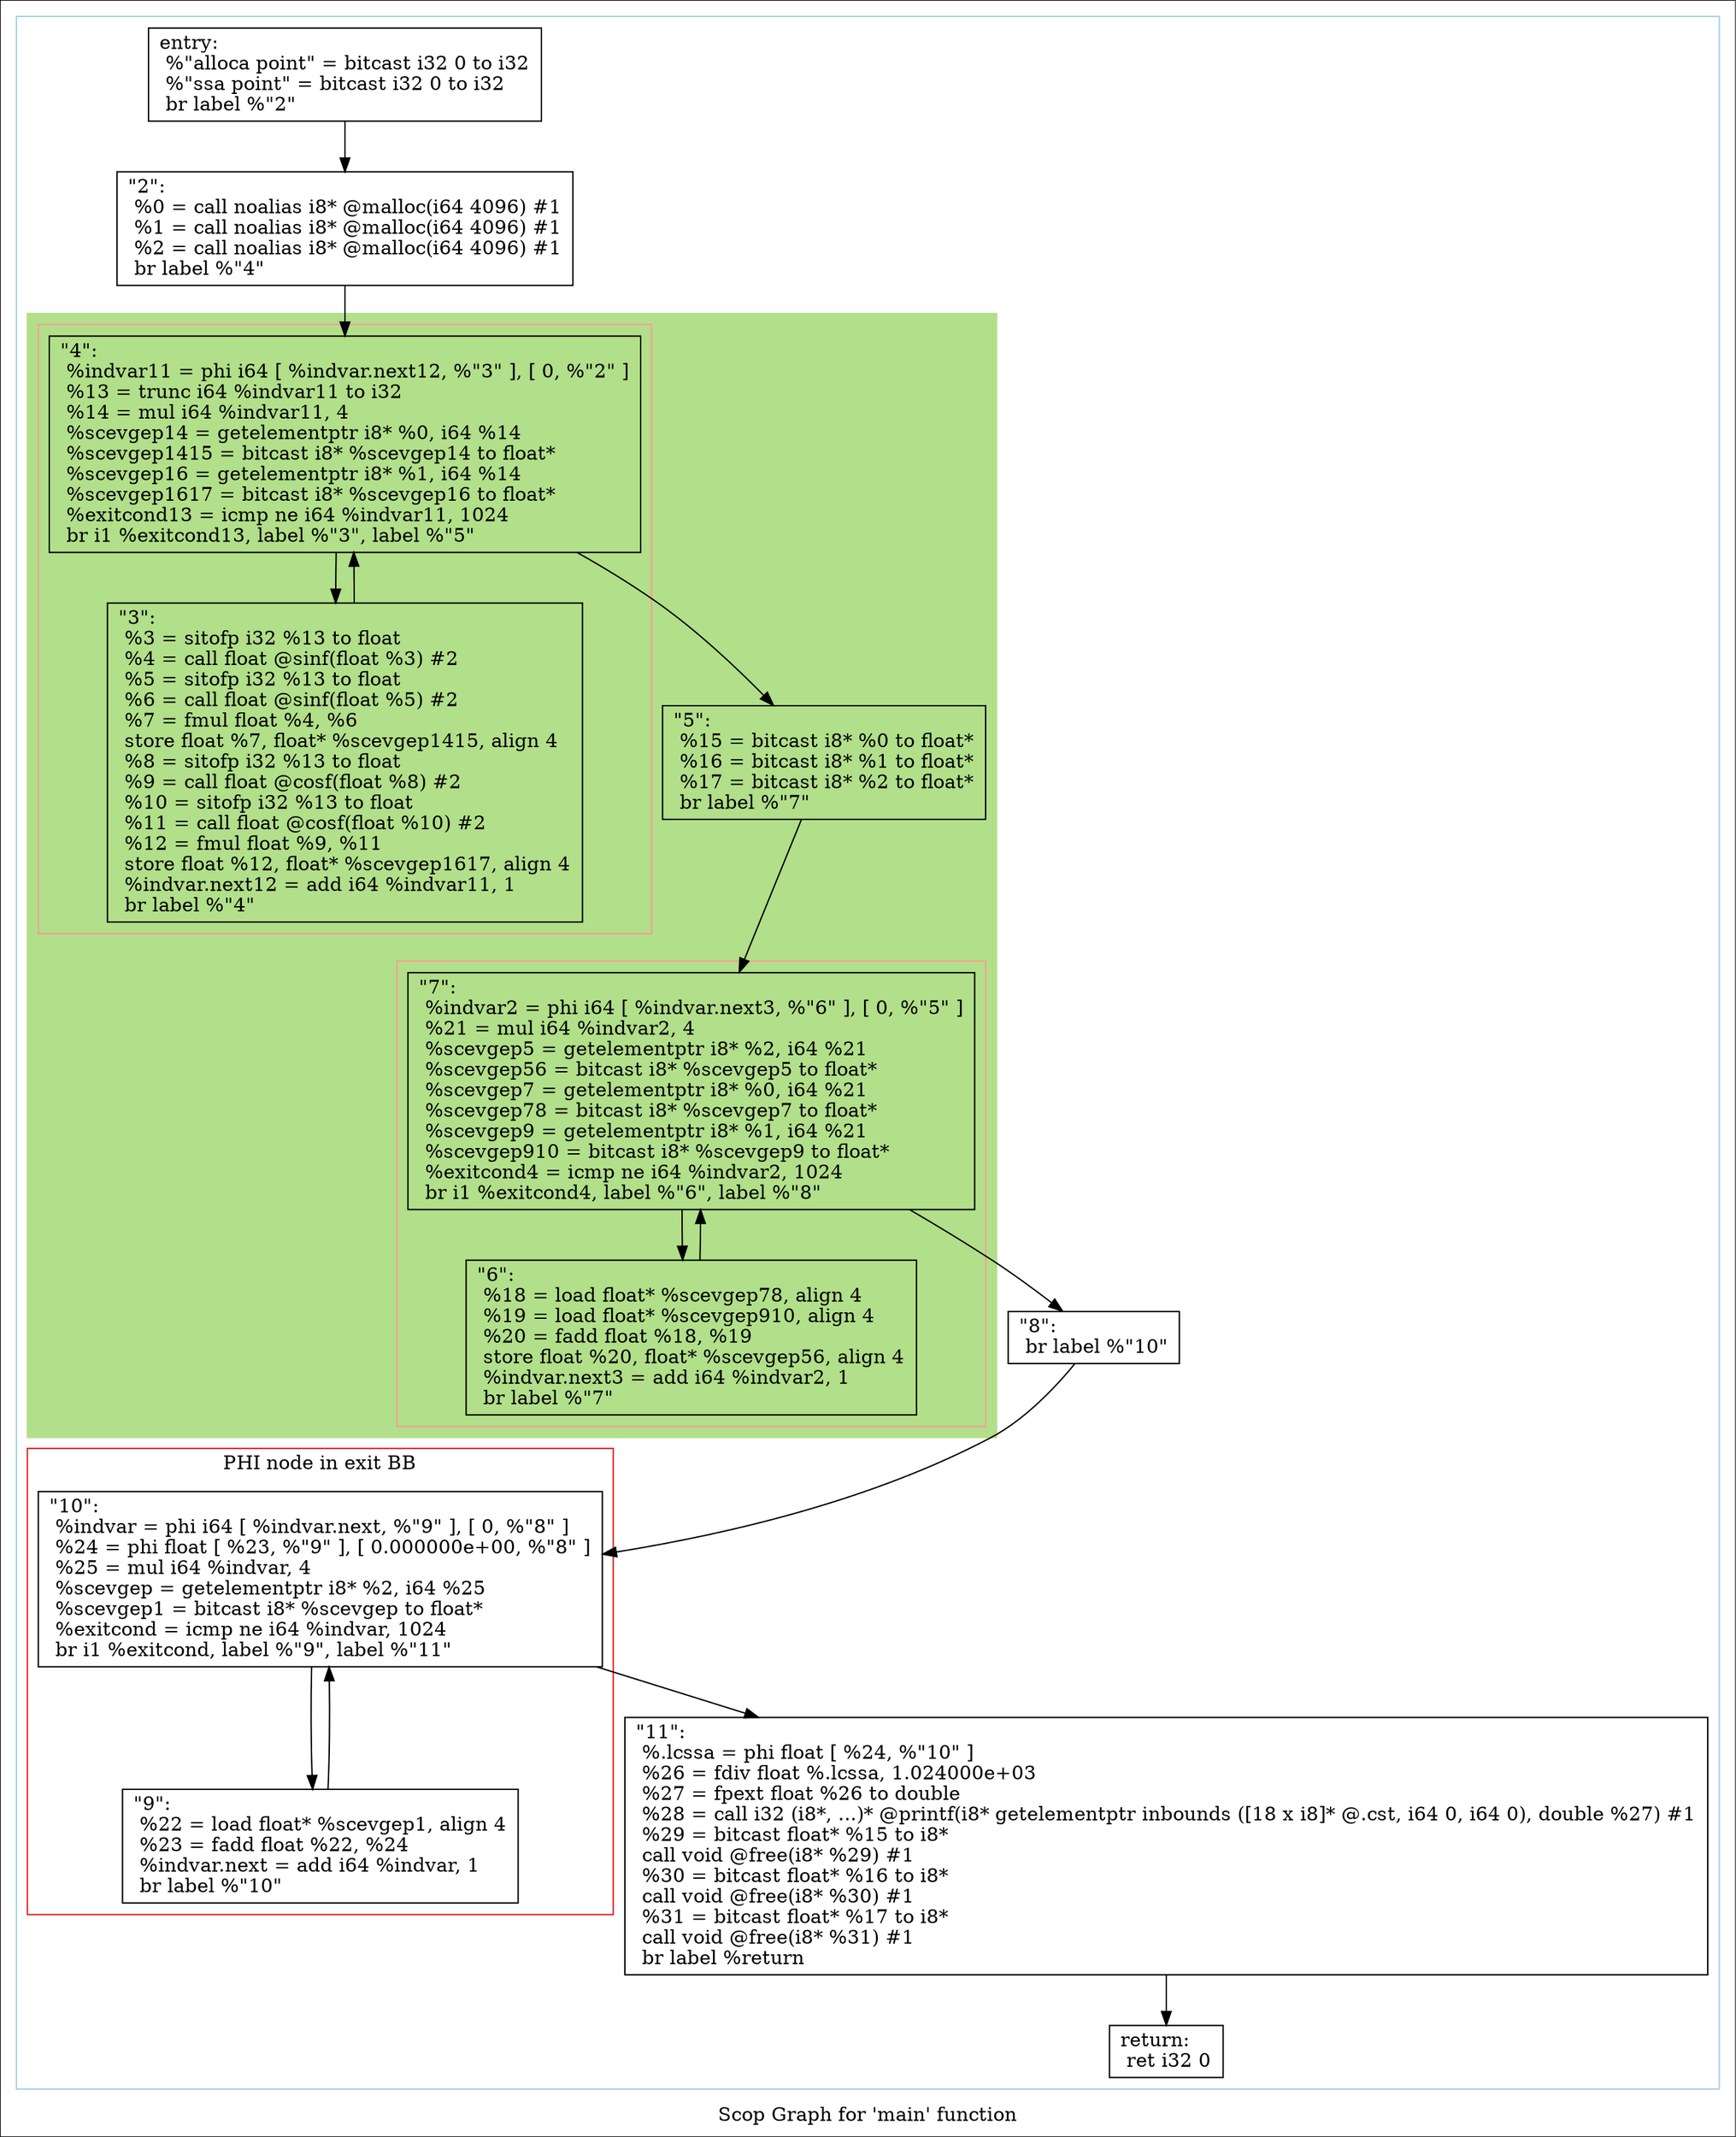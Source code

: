 digraph "Scop Graph for 'main' function" {
	label="Scop Graph for 'main' function";

	Node0x213d410 [shape=record,label="{entry:\l  %\"alloca point\" = bitcast i32 0 to i32\l  %\"ssa point\" = bitcast i32 0 to i32\l  br label %\"2\"\l}"];
	Node0x213d410 -> Node0x21370b0;
	Node0x21370b0 [shape=record,label="{\"2\":                                              \l  %0 = call noalias i8* @malloc(i64 4096) #1\l  %1 = call noalias i8* @malloc(i64 4096) #1\l  %2 = call noalias i8* @malloc(i64 4096) #1\l  br label %\"4\"\l}"];
	Node0x21370b0 -> Node0x213caa0;
	Node0x213caa0 [shape=record,label="{\"4\":                                              \l  %indvar11 = phi i64 [ %indvar.next12, %\"3\" ], [ 0, %\"2\" ]\l  %13 = trunc i64 %indvar11 to i32\l  %14 = mul i64 %indvar11, 4\l  %scevgep14 = getelementptr i8* %0, i64 %14\l  %scevgep1415 = bitcast i8* %scevgep14 to float*\l  %scevgep16 = getelementptr i8* %1, i64 %14\l  %scevgep1617 = bitcast i8* %scevgep16 to float*\l  %exitcond13 = icmp ne i64 %indvar11, 1024\l  br i1 %exitcond13, label %\"3\", label %\"5\"\l}"];
	Node0x213caa0 -> Node0x213cdf0;
	Node0x213caa0 -> Node0x2137b30;
	Node0x213cdf0 [shape=record,label="{\"3\":                                              \l  %3 = sitofp i32 %13 to float\l  %4 = call float @sinf(float %3) #2\l  %5 = sitofp i32 %13 to float\l  %6 = call float @sinf(float %5) #2\l  %7 = fmul float %4, %6\l  store float %7, float* %scevgep1415, align 4\l  %8 = sitofp i32 %13 to float\l  %9 = call float @cosf(float %8) #2\l  %10 = sitofp i32 %13 to float\l  %11 = call float @cosf(float %10) #2\l  %12 = fmul float %9, %11\l  store float %12, float* %scevgep1617, align 4\l  %indvar.next12 = add i64 %indvar11, 1\l  br label %\"4\"\l}"];
	Node0x213cdf0 -> Node0x213caa0[constraint=false];
	Node0x2137b30 [shape=record,label="{\"5\":                                              \l  %15 = bitcast i8* %0 to float*\l  %16 = bitcast i8* %1 to float*\l  %17 = bitcast i8* %2 to float*\l  br label %\"7\"\l}"];
	Node0x2137b30 -> Node0x213d600;
	Node0x213d600 [shape=record,label="{\"7\":                                              \l  %indvar2 = phi i64 [ %indvar.next3, %\"6\" ], [ 0, %\"5\" ]\l  %21 = mul i64 %indvar2, 4\l  %scevgep5 = getelementptr i8* %2, i64 %21\l  %scevgep56 = bitcast i8* %scevgep5 to float*\l  %scevgep7 = getelementptr i8* %0, i64 %21\l  %scevgep78 = bitcast i8* %scevgep7 to float*\l  %scevgep9 = getelementptr i8* %1, i64 %21\l  %scevgep910 = bitcast i8* %scevgep9 to float*\l  %exitcond4 = icmp ne i64 %indvar2, 1024\l  br i1 %exitcond4, label %\"6\", label %\"8\"\l}"];
	Node0x213d600 -> Node0x213d220;
	Node0x213d600 -> Node0x213cdd0;
	Node0x213d220 [shape=record,label="{\"6\":                                              \l  %18 = load float* %scevgep78, align 4\l  %19 = load float* %scevgep910, align 4\l  %20 = fadd float %18, %19\l  store float %20, float* %scevgep56, align 4\l  %indvar.next3 = add i64 %indvar2, 1\l  br label %\"7\"\l}"];
	Node0x213d220 -> Node0x213d600[constraint=false];
	Node0x213cdd0 [shape=record,label="{\"8\":                                              \l  br label %\"10\"\l}"];
	Node0x213cdd0 -> Node0x213d700;
	Node0x213d700 [shape=record,label="{\"10\":                                             \l  %indvar = phi i64 [ %indvar.next, %\"9\" ], [ 0, %\"8\" ]\l  %24 = phi float [ %23, %\"9\" ], [ 0.000000e+00, %\"8\" ]\l  %25 = mul i64 %indvar, 4\l  %scevgep = getelementptr i8* %2, i64 %25\l  %scevgep1 = bitcast i8* %scevgep to float*\l  %exitcond = icmp ne i64 %indvar, 1024\l  br i1 %exitcond, label %\"9\", label %\"11\"\l}"];
	Node0x213d700 -> Node0x213d720;
	Node0x213d700 -> Node0x213d180;
	Node0x213d720 [shape=record,label="{\"9\":                                              \l  %22 = load float* %scevgep1, align 4\l  %23 = fadd float %22, %24\l  %indvar.next = add i64 %indvar, 1\l  br label %\"10\"\l}"];
	Node0x213d720 -> Node0x213d700[constraint=false];
	Node0x213d180 [shape=record,label="{\"11\":                                             \l  %.lcssa = phi float [ %24, %\"10\" ]\l  %26 = fdiv float %.lcssa, 1.024000e+03\l  %27 = fpext float %26 to double\l  %28 = call i32 (i8*, ...)* @printf(i8* getelementptr inbounds ([18 x i8]* @.cst, i64 0, i64 0), double %27) #1\l  %29 = bitcast float* %15 to i8*\l  call void @free(i8* %29) #1\l  %30 = bitcast float* %16 to i8*\l  call void @free(i8* %30) #1\l  %31 = bitcast float* %17 to i8*\l  call void @free(i8* %31) #1\l  br label %return\l}"];
	Node0x213d180 -> Node0x213d070;
	Node0x213d070 [shape=record,label="{return:                                           \l  ret i32 0\l}"];
	colorscheme = "paired12"
        subgraph cluster_0x2136ef0 {
          label = "";
          style = solid;
          color = 1
          subgraph cluster_0x2136f70 {
            label = "PHI node in exit BB";
            style = solid;
            color = 6
            Node0x213d700;
            Node0x213d720;
          }
          subgraph cluster_0x213ce20 {
            label = "";
            style = filled;
            color = 3            subgraph cluster_0x2137f60 {
              label = "";
              style = solid;
              color = 5
              Node0x213caa0;
              Node0x213cdf0;
            }
            subgraph cluster_0x2136ff0 {
              label = "";
              style = solid;
              color = 5
              Node0x213d600;
              Node0x213d220;
            }
            Node0x2137b30;
          }
          Node0x213d410;
          Node0x21370b0;
          Node0x213cdd0;
          Node0x213d180;
          Node0x213d070;
        }
}
